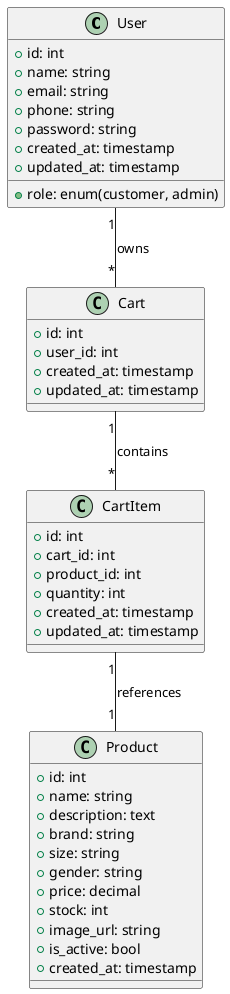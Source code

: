 @startuml
!define RECTANGLE_COLOR #ADD8E6
skinparam rectangle {
    BackgroundColor RECTANGLE_COLOR
    BorderColor black
    FontColor black
}

class User {
    +id: int
    +name: string
    +email: string
    +phone: string
    +password: string
    +role: enum(customer, admin)
    +created_at: timestamp
    +updated_at: timestamp
}

class Product {
    +id: int
    +name: string
    +description: text
    +brand: string
    +size: string
    +gender: string
    +price: decimal
    +stock: int
    +image_url: string
    +is_active: bool
    +created_at: timestamp
}

class Cart {
    +id: int
    +user_id: int
    +created_at: timestamp
    +updated_at: timestamp
}

class CartItem {
    +id: int
    +cart_id: int
    +product_id: int
    +quantity: int
    +created_at: timestamp
    +updated_at: timestamp
}

User "1" -- "*" Cart : owns
Cart "1" -- "*" CartItem : contains
CartItem "1" -- "1" Product : references
@enduml